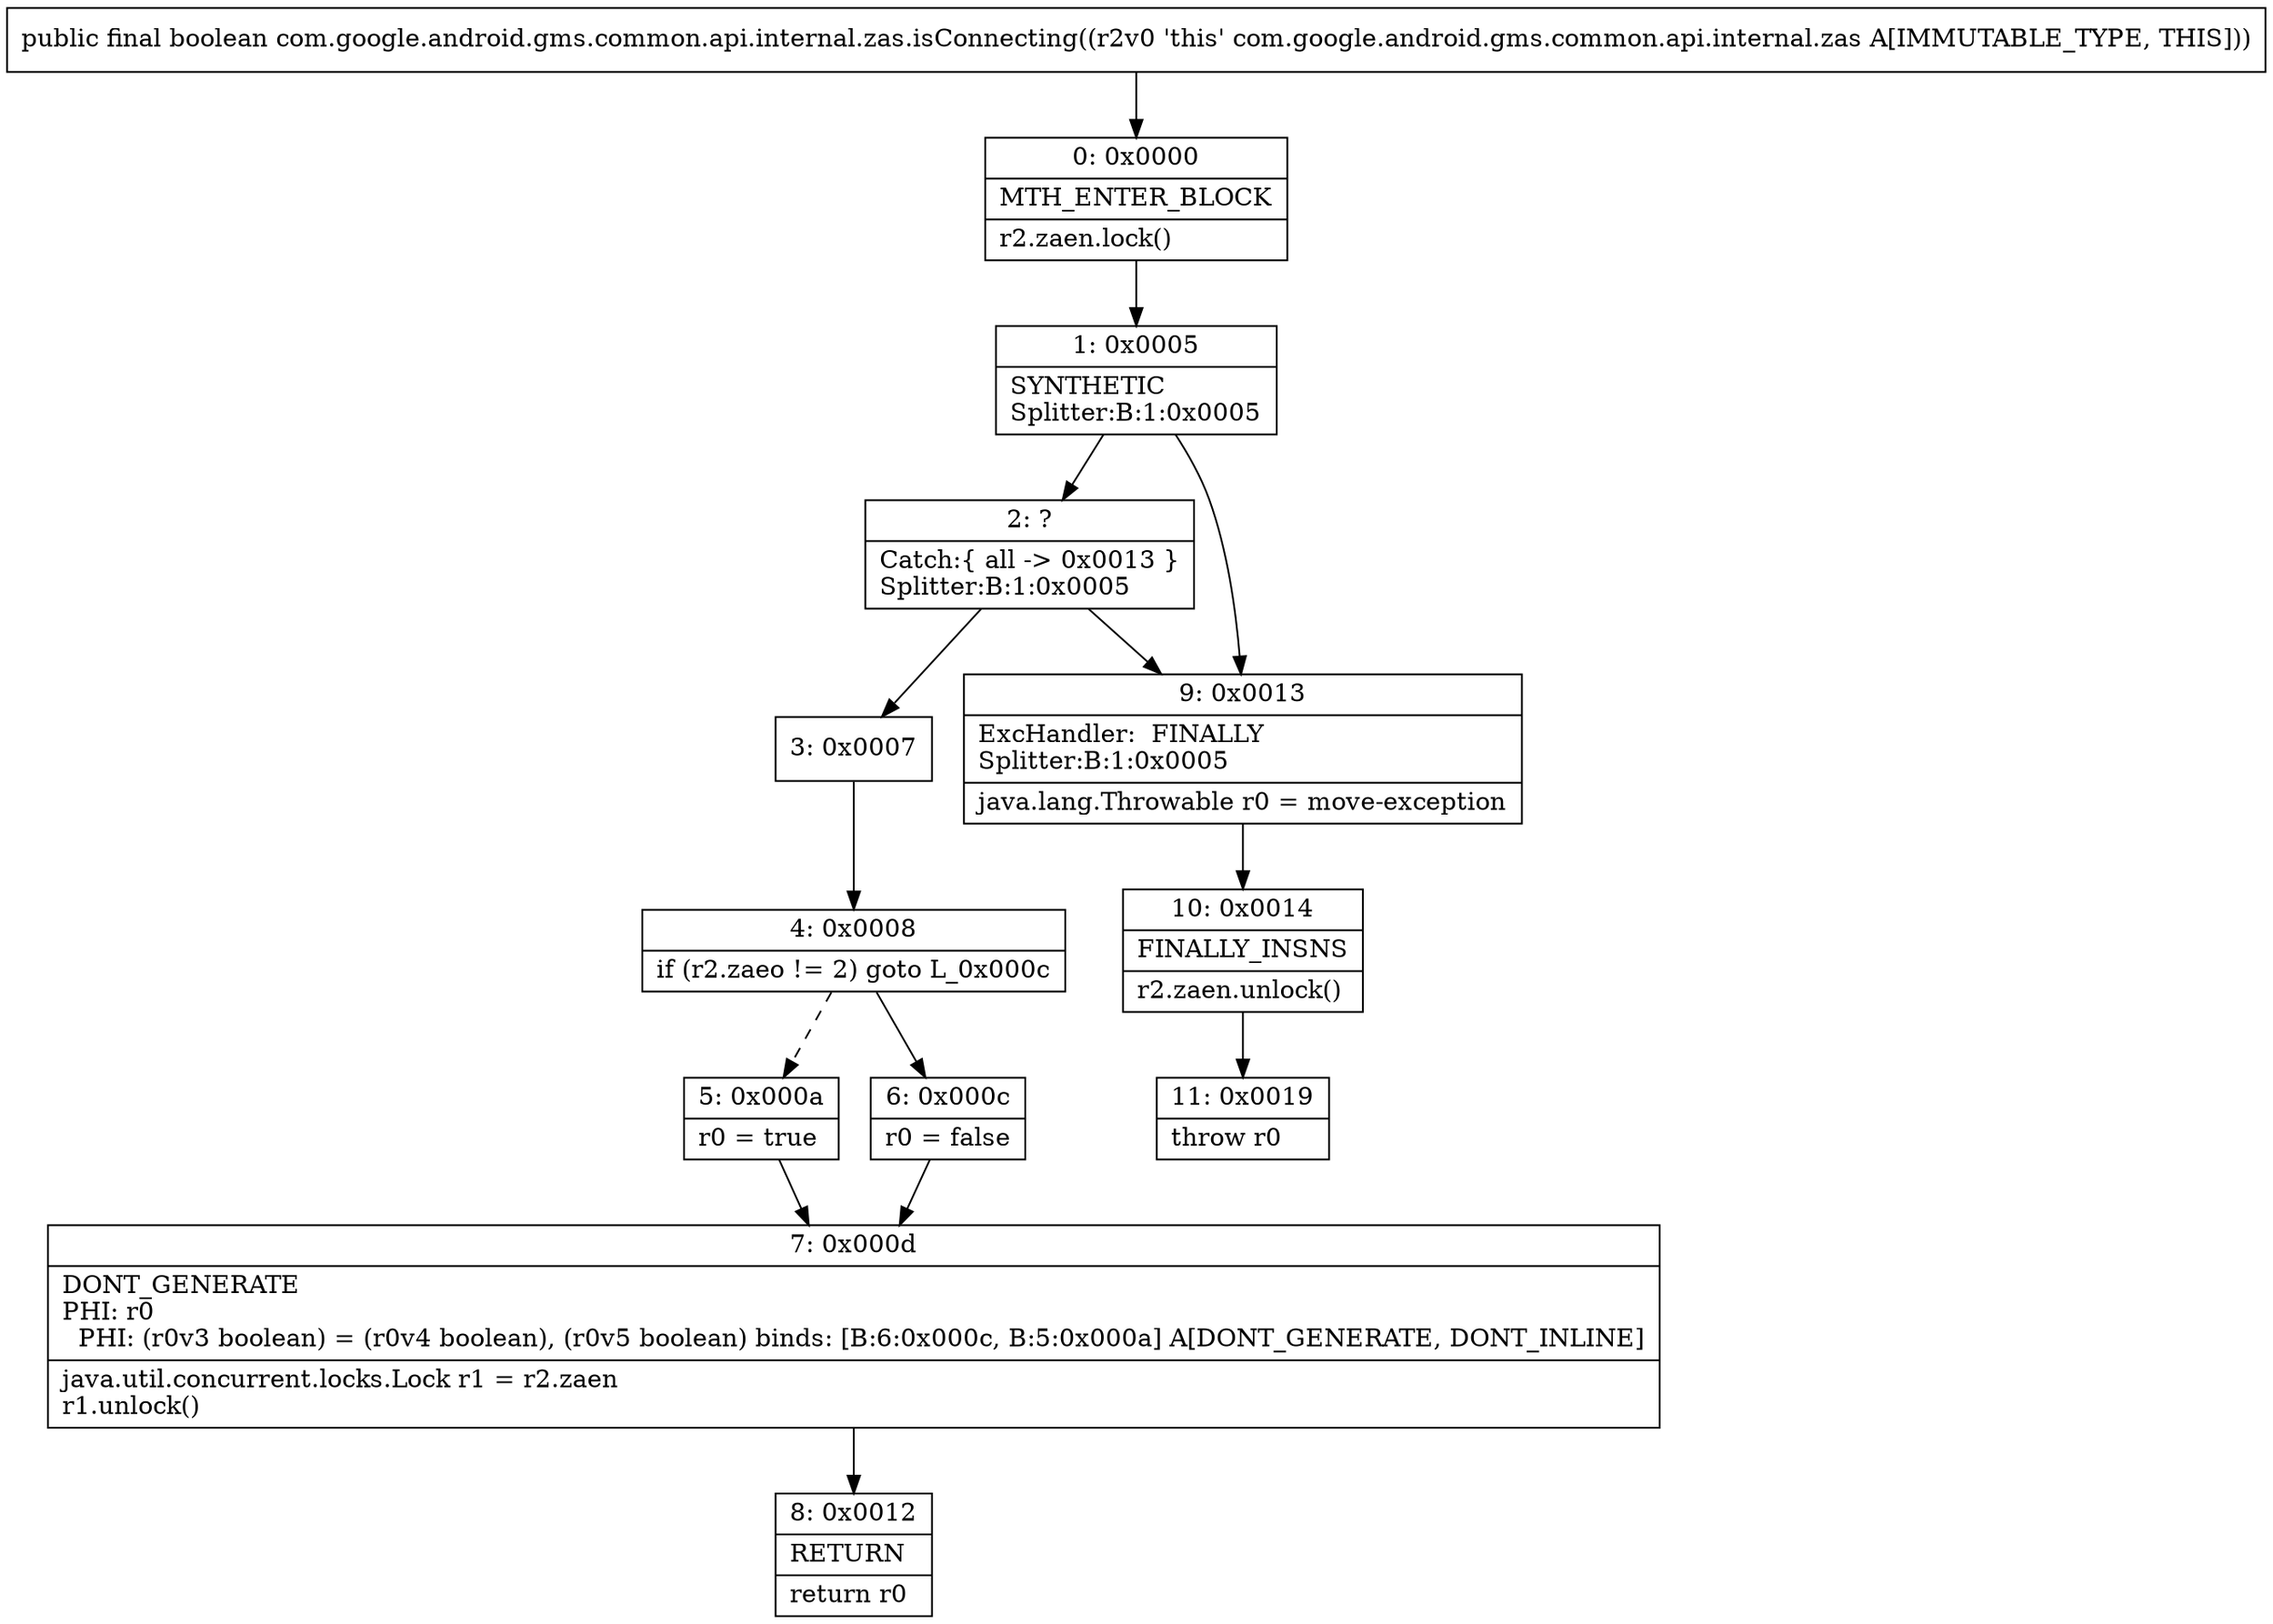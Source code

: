digraph "CFG forcom.google.android.gms.common.api.internal.zas.isConnecting()Z" {
Node_0 [shape=record,label="{0\:\ 0x0000|MTH_ENTER_BLOCK\l|r2.zaen.lock()\l}"];
Node_1 [shape=record,label="{1\:\ 0x0005|SYNTHETIC\lSplitter:B:1:0x0005\l}"];
Node_2 [shape=record,label="{2\:\ ?|Catch:\{ all \-\> 0x0013 \}\lSplitter:B:1:0x0005\l}"];
Node_3 [shape=record,label="{3\:\ 0x0007}"];
Node_4 [shape=record,label="{4\:\ 0x0008|if (r2.zaeo != 2) goto L_0x000c\l}"];
Node_5 [shape=record,label="{5\:\ 0x000a|r0 = true\l}"];
Node_6 [shape=record,label="{6\:\ 0x000c|r0 = false\l}"];
Node_7 [shape=record,label="{7\:\ 0x000d|DONT_GENERATE\lPHI: r0 \l  PHI: (r0v3 boolean) = (r0v4 boolean), (r0v5 boolean) binds: [B:6:0x000c, B:5:0x000a] A[DONT_GENERATE, DONT_INLINE]\l|java.util.concurrent.locks.Lock r1 = r2.zaen\lr1.unlock()\l}"];
Node_8 [shape=record,label="{8\:\ 0x0012|RETURN\l|return r0\l}"];
Node_9 [shape=record,label="{9\:\ 0x0013|ExcHandler:  FINALLY\lSplitter:B:1:0x0005\l|java.lang.Throwable r0 = move\-exception\l}"];
Node_10 [shape=record,label="{10\:\ 0x0014|FINALLY_INSNS\l|r2.zaen.unlock()\l}"];
Node_11 [shape=record,label="{11\:\ 0x0019|throw r0\l}"];
MethodNode[shape=record,label="{public final boolean com.google.android.gms.common.api.internal.zas.isConnecting((r2v0 'this' com.google.android.gms.common.api.internal.zas A[IMMUTABLE_TYPE, THIS])) }"];
MethodNode -> Node_0;
Node_0 -> Node_1;
Node_1 -> Node_2;
Node_1 -> Node_9;
Node_2 -> Node_3;
Node_2 -> Node_9;
Node_3 -> Node_4;
Node_4 -> Node_5[style=dashed];
Node_4 -> Node_6;
Node_5 -> Node_7;
Node_6 -> Node_7;
Node_7 -> Node_8;
Node_9 -> Node_10;
Node_10 -> Node_11;
}

